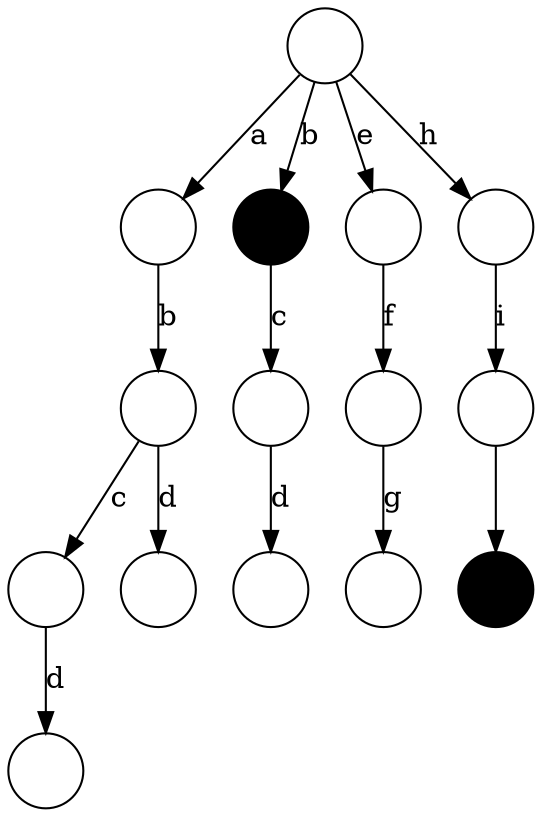 digraph Tree {
    node [shape=circle,label=""]


    node0 -> node1 [label="a"];
    node1 -> node5 [label="b"];
    node5 -> node9 [label="c"];
    node5 -> node10 [label="d"];
    node9 -> node14 [label="d"];
    
    node2 [style=filled,color=black];

    node0 -> node2 [label="b"];
    node2 -> node6 [label="c"];
    node6 -> node11 [label="d"];

    node0 -> node3 [label="e"];
    node3 -> node7 [label="f"];
    node7 -> node12 [label="g"];

    node0 -> node4 [label="h"];
    node4 -> node8 [label="i"];
    node13[style=filled,color=black];
    node8 -> node13 [label=""];
    

}